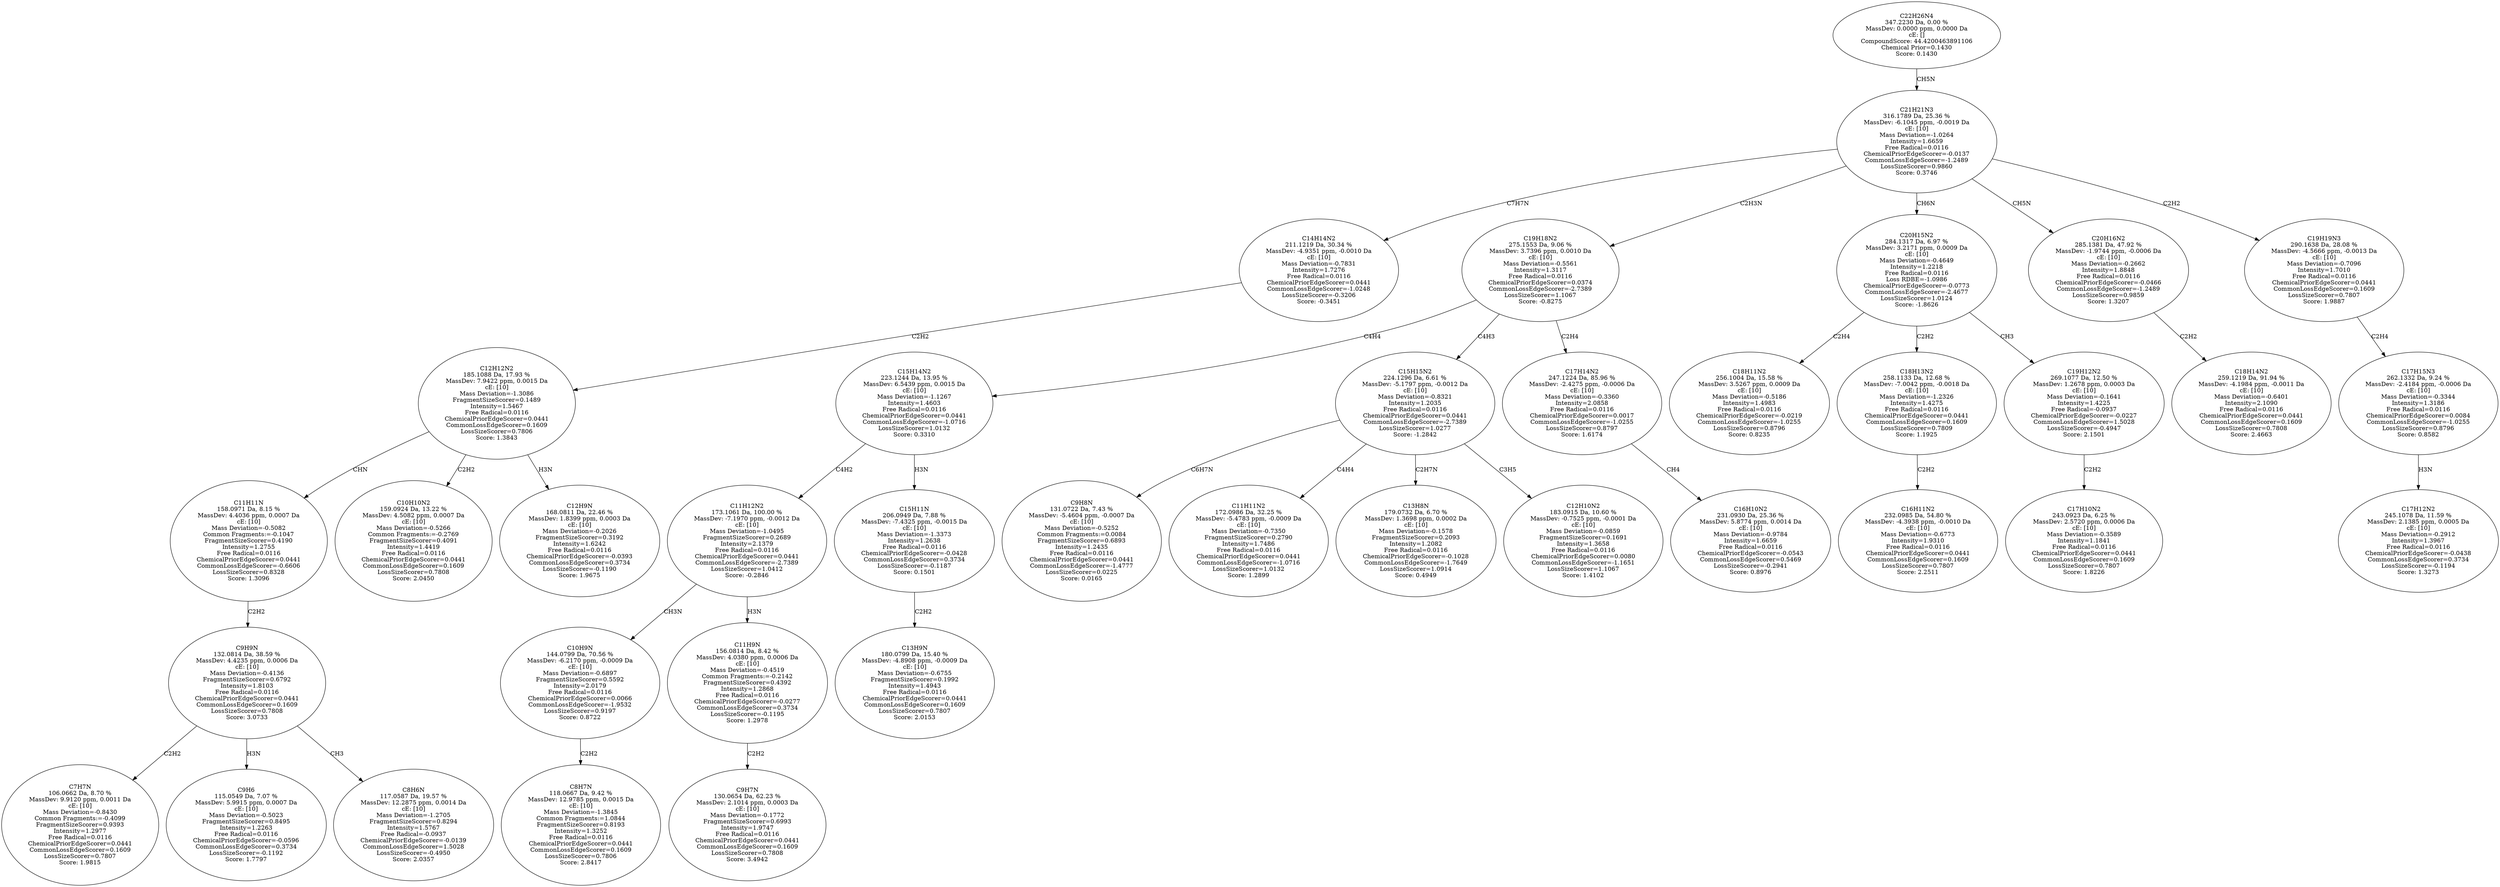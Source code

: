 strict digraph {
v1 [label="C7H7N\n106.0662 Da, 8.70 %\nMassDev: 9.9120 ppm, 0.0011 Da\ncE: [10]\nMass Deviation=-0.8430\nCommon Fragments:=-0.4099\nFragmentSizeScorer=0.9393\nIntensity=1.2977\nFree Radical=0.0116\nChemicalPriorEdgeScorer=0.0441\nCommonLossEdgeScorer=0.1609\nLossSizeScorer=0.7807\nScore: 1.9815"];
v2 [label="C9H6\n115.0549 Da, 7.07 %\nMassDev: 5.9915 ppm, 0.0007 Da\ncE: [10]\nMass Deviation=-0.5023\nFragmentSizeScorer=0.8495\nIntensity=1.2263\nFree Radical=0.0116\nChemicalPriorEdgeScorer=-0.0596\nCommonLossEdgeScorer=0.3734\nLossSizeScorer=-0.1192\nScore: 1.7797"];
v3 [label="C8H6N\n117.0587 Da, 19.57 %\nMassDev: 12.2875 ppm, 0.0014 Da\ncE: [10]\nMass Deviation=-1.2705\nFragmentSizeScorer=0.8294\nIntensity=1.5767\nFree Radical=-0.0937\nChemicalPriorEdgeScorer=-0.0139\nCommonLossEdgeScorer=1.5028\nLossSizeScorer=-0.4950\nScore: 2.0357"];
v4 [label="C9H9N\n132.0814 Da, 38.59 %\nMassDev: 4.4235 ppm, 0.0006 Da\ncE: [10]\nMass Deviation=-0.4136\nFragmentSizeScorer=0.6792\nIntensity=1.8103\nFree Radical=0.0116\nChemicalPriorEdgeScorer=0.0441\nCommonLossEdgeScorer=0.1609\nLossSizeScorer=0.7808\nScore: 3.0733"];
v5 [label="C11H11N\n158.0971 Da, 8.15 %\nMassDev: 4.4036 ppm, 0.0007 Da\ncE: [10]\nMass Deviation=-0.5082\nCommon Fragments:=-0.1047\nFragmentSizeScorer=0.4190\nIntensity=1.2755\nFree Radical=0.0116\nChemicalPriorEdgeScorer=0.0441\nCommonLossEdgeScorer=-0.6606\nLossSizeScorer=0.8328\nScore: 1.3096"];
v6 [label="C10H10N2\n159.0924 Da, 13.22 %\nMassDev: 4.5082 ppm, 0.0007 Da\ncE: [10]\nMass Deviation=-0.5266\nCommon Fragments:=-0.2769\nFragmentSizeScorer=0.4091\nIntensity=1.4419\nFree Radical=0.0116\nChemicalPriorEdgeScorer=0.0441\nCommonLossEdgeScorer=0.1609\nLossSizeScorer=0.7808\nScore: 2.0450"];
v7 [label="C12H9N\n168.0811 Da, 22.46 %\nMassDev: 1.8399 ppm, 0.0003 Da\ncE: [10]\nMass Deviation=-0.2026\nFragmentSizeScorer=0.3192\nIntensity=1.6242\nFree Radical=0.0116\nChemicalPriorEdgeScorer=-0.0393\nCommonLossEdgeScorer=0.3734\nLossSizeScorer=-0.1190\nScore: 1.9675"];
v8 [label="C12H12N2\n185.1088 Da, 17.93 %\nMassDev: 7.9422 ppm, 0.0015 Da\ncE: [10]\nMass Deviation=-1.3086\nFragmentSizeScorer=0.1489\nIntensity=1.5467\nFree Radical=0.0116\nChemicalPriorEdgeScorer=0.0441\nCommonLossEdgeScorer=0.1609\nLossSizeScorer=0.7806\nScore: 1.3843"];
v9 [label="C14H14N2\n211.1219 Da, 30.34 %\nMassDev: -4.9351 ppm, -0.0010 Da\ncE: [10]\nMass Deviation=-0.7831\nIntensity=1.7276\nFree Radical=0.0116\nChemicalPriorEdgeScorer=0.0441\nCommonLossEdgeScorer=-1.0248\nLossSizeScorer=-0.3206\nScore: -0.3451"];
v10 [label="C8H7N\n118.0667 Da, 9.42 %\nMassDev: 12.9785 ppm, 0.0015 Da\ncE: [10]\nMass Deviation=-1.3845\nCommon Fragments:=1.0844\nFragmentSizeScorer=0.8193\nIntensity=1.3252\nFree Radical=0.0116\nChemicalPriorEdgeScorer=0.0441\nCommonLossEdgeScorer=0.1609\nLossSizeScorer=0.7806\nScore: 2.8417"];
v11 [label="C10H9N\n144.0799 Da, 70.56 %\nMassDev: -6.2170 ppm, -0.0009 Da\ncE: [10]\nMass Deviation=-0.6897\nFragmentSizeScorer=0.5592\nIntensity=2.0179\nFree Radical=0.0116\nChemicalPriorEdgeScorer=0.0066\nCommonLossEdgeScorer=-1.9532\nLossSizeScorer=0.9197\nScore: 0.8722"];
v12 [label="C9H7N\n130.0654 Da, 62.23 %\nMassDev: 2.1014 ppm, 0.0003 Da\ncE: [10]\nMass Deviation=-0.1772\nFragmentSizeScorer=0.6993\nIntensity=1.9747\nFree Radical=0.0116\nChemicalPriorEdgeScorer=0.0441\nCommonLossEdgeScorer=0.1609\nLossSizeScorer=0.7808\nScore: 3.4942"];
v13 [label="C11H9N\n156.0814 Da, 8.42 %\nMassDev: 4.0380 ppm, 0.0006 Da\ncE: [10]\nMass Deviation=-0.4519\nCommon Fragments:=-0.2142\nFragmentSizeScorer=0.4392\nIntensity=1.2868\nFree Radical=0.0116\nChemicalPriorEdgeScorer=-0.0277\nCommonLossEdgeScorer=0.3734\nLossSizeScorer=-0.1195\nScore: 1.2978"];
v14 [label="C11H12N2\n173.1061 Da, 100.00 %\nMassDev: -7.1970 ppm, -0.0012 Da\ncE: [10]\nMass Deviation=-1.0495\nFragmentSizeScorer=0.2689\nIntensity=2.1379\nFree Radical=0.0116\nChemicalPriorEdgeScorer=0.0441\nCommonLossEdgeScorer=-2.7389\nLossSizeScorer=1.0412\nScore: -0.2846"];
v15 [label="C13H9N\n180.0799 Da, 15.40 %\nMassDev: -4.8908 ppm, -0.0009 Da\ncE: [10]\nMass Deviation=-0.6755\nFragmentSizeScorer=0.1992\nIntensity=1.4943\nFree Radical=0.0116\nChemicalPriorEdgeScorer=0.0441\nCommonLossEdgeScorer=0.1609\nLossSizeScorer=0.7807\nScore: 2.0153"];
v16 [label="C15H11N\n206.0949 Da, 7.88 %\nMassDev: -7.4325 ppm, -0.0015 Da\ncE: [10]\nMass Deviation=-1.3373\nIntensity=1.2638\nFree Radical=0.0116\nChemicalPriorEdgeScorer=-0.0428\nCommonLossEdgeScorer=0.3734\nLossSizeScorer=-0.1187\nScore: 0.1501"];
v17 [label="C15H14N2\n223.1244 Da, 13.95 %\nMassDev: 6.5439 ppm, 0.0015 Da\ncE: [10]\nMass Deviation=-1.1267\nIntensity=1.4603\nFree Radical=0.0116\nChemicalPriorEdgeScorer=0.0441\nCommonLossEdgeScorer=-1.0716\nLossSizeScorer=1.0132\nScore: 0.3310"];
v18 [label="C9H8N\n131.0722 Da, 7.43 %\nMassDev: -5.4604 ppm, -0.0007 Da\ncE: [10]\nMass Deviation=-0.5252\nCommon Fragments:=0.0084\nFragmentSizeScorer=0.6893\nIntensity=1.2435\nFree Radical=0.0116\nChemicalPriorEdgeScorer=0.0441\nCommonLossEdgeScorer=-1.4777\nLossSizeScorer=0.0225\nScore: 0.0165"];
v19 [label="C11H11N2\n172.0986 Da, 32.25 %\nMassDev: -5.4783 ppm, -0.0009 Da\ncE: [10]\nMass Deviation=-0.7350\nFragmentSizeScorer=0.2790\nIntensity=1.7486\nFree Radical=0.0116\nChemicalPriorEdgeScorer=0.0441\nCommonLossEdgeScorer=-1.0716\nLossSizeScorer=1.0132\nScore: 1.2899"];
v20 [label="C13H8N\n179.0732 Da, 6.70 %\nMassDev: 1.3698 ppm, 0.0002 Da\ncE: [10]\nMass Deviation=-0.1578\nFragmentSizeScorer=0.2093\nIntensity=1.2082\nFree Radical=0.0116\nChemicalPriorEdgeScorer=-0.1028\nCommonLossEdgeScorer=-1.7649\nLossSizeScorer=1.0914\nScore: 0.4949"];
v21 [label="C12H10N2\n183.0915 Da, 10.60 %\nMassDev: -0.7525 ppm, -0.0001 Da\ncE: [10]\nMass Deviation=-0.0859\nFragmentSizeScorer=0.1691\nIntensity=1.3658\nFree Radical=0.0116\nChemicalPriorEdgeScorer=0.0080\nCommonLossEdgeScorer=-1.1651\nLossSizeScorer=1.1067\nScore: 1.4102"];
v22 [label="C15H15N2\n224.1296 Da, 6.61 %\nMassDev: -5.1797 ppm, -0.0012 Da\ncE: [10]\nMass Deviation=-0.8321\nIntensity=1.2035\nFree Radical=0.0116\nChemicalPriorEdgeScorer=0.0441\nCommonLossEdgeScorer=-2.7389\nLossSizeScorer=1.0277\nScore: -1.2842"];
v23 [label="C16H10N2\n231.0930 Da, 25.36 %\nMassDev: 5.8774 ppm, 0.0014 Da\ncE: [10]\nMass Deviation=-0.9784\nIntensity=1.6659\nFree Radical=0.0116\nChemicalPriorEdgeScorer=-0.0543\nCommonLossEdgeScorer=0.5469\nLossSizeScorer=-0.2941\nScore: 0.8976"];
v24 [label="C17H14N2\n247.1224 Da, 85.96 %\nMassDev: -2.4275 ppm, -0.0006 Da\ncE: [10]\nMass Deviation=-0.3360\nIntensity=2.0858\nFree Radical=0.0116\nChemicalPriorEdgeScorer=0.0017\nCommonLossEdgeScorer=-1.0255\nLossSizeScorer=0.8797\nScore: 1.6174"];
v25 [label="C19H18N2\n275.1553 Da, 9.06 %\nMassDev: 3.7396 ppm, 0.0010 Da\ncE: [10]\nMass Deviation=-0.5561\nIntensity=1.3117\nFree Radical=0.0116\nChemicalPriorEdgeScorer=0.0374\nCommonLossEdgeScorer=-2.7389\nLossSizeScorer=1.1067\nScore: -0.8275"];
v26 [label="C18H11N2\n256.1004 Da, 15.58 %\nMassDev: 3.5267 ppm, 0.0009 Da\ncE: [10]\nMass Deviation=-0.5186\nIntensity=1.4983\nFree Radical=0.0116\nChemicalPriorEdgeScorer=-0.0219\nCommonLossEdgeScorer=-1.0255\nLossSizeScorer=0.8796\nScore: 0.8235"];
v27 [label="C16H11N2\n232.0985 Da, 54.80 %\nMassDev: -4.3938 ppm, -0.0010 Da\ncE: [10]\nMass Deviation=-0.6773\nIntensity=1.9310\nFree Radical=0.0116\nChemicalPriorEdgeScorer=0.0441\nCommonLossEdgeScorer=0.1609\nLossSizeScorer=0.7807\nScore: 2.2511"];
v28 [label="C18H13N2\n258.1133 Da, 12.68 %\nMassDev: -7.0042 ppm, -0.0018 Da\ncE: [10]\nMass Deviation=-1.2326\nIntensity=1.4275\nFree Radical=0.0116\nChemicalPriorEdgeScorer=0.0441\nCommonLossEdgeScorer=0.1609\nLossSizeScorer=0.7809\nScore: 1.1925"];
v29 [label="C17H10N2\n243.0923 Da, 6.25 %\nMassDev: 2.5720 ppm, 0.0006 Da\ncE: [10]\nMass Deviation=-0.3589\nIntensity=1.1841\nFree Radical=0.0116\nChemicalPriorEdgeScorer=0.0441\nCommonLossEdgeScorer=0.1609\nLossSizeScorer=0.7807\nScore: 1.8226"];
v30 [label="C19H12N2\n269.1077 Da, 12.50 %\nMassDev: 1.2678 ppm, 0.0003 Da\ncE: [10]\nMass Deviation=-0.1641\nIntensity=1.4225\nFree Radical=-0.0937\nChemicalPriorEdgeScorer=-0.0227\nCommonLossEdgeScorer=1.5028\nLossSizeScorer=-0.4947\nScore: 2.1501"];
v31 [label="C20H15N2\n284.1317 Da, 6.97 %\nMassDev: 3.2171 ppm, 0.0009 Da\ncE: [10]\nMass Deviation=-0.4649\nIntensity=1.2218\nFree Radical=0.0116\nLoss RDBE=-1.0986\nChemicalPriorEdgeScorer=-0.0773\nCommonLossEdgeScorer=-2.4677\nLossSizeScorer=1.0124\nScore: -1.8626"];
v32 [label="C18H14N2\n259.1219 Da, 91.94 %\nMassDev: -4.1984 ppm, -0.0011 Da\ncE: [10]\nMass Deviation=-0.6401\nIntensity=2.1090\nFree Radical=0.0116\nChemicalPriorEdgeScorer=0.0441\nCommonLossEdgeScorer=0.1609\nLossSizeScorer=0.7808\nScore: 2.4663"];
v33 [label="C20H16N2\n285.1381 Da, 47.92 %\nMassDev: -1.9744 ppm, -0.0006 Da\ncE: [10]\nMass Deviation=-0.2662\nIntensity=1.8848\nFree Radical=0.0116\nChemicalPriorEdgeScorer=-0.0466\nCommonLossEdgeScorer=-1.2489\nLossSizeScorer=0.9859\nScore: 1.3207"];
v34 [label="C17H12N2\n245.1078 Da, 11.59 %\nMassDev: 2.1385 ppm, 0.0005 Da\ncE: [10]\nMass Deviation=-0.2912\nIntensity=1.3967\nFree Radical=0.0116\nChemicalPriorEdgeScorer=-0.0438\nCommonLossEdgeScorer=0.3734\nLossSizeScorer=-0.1194\nScore: 1.3273"];
v35 [label="C17H15N3\n262.1332 Da, 9.24 %\nMassDev: -2.4184 ppm, -0.0006 Da\ncE: [10]\nMass Deviation=-0.3344\nIntensity=1.3186\nFree Radical=0.0116\nChemicalPriorEdgeScorer=0.0084\nCommonLossEdgeScorer=-1.0255\nLossSizeScorer=0.8796\nScore: 0.8582"];
v36 [label="C19H19N3\n290.1638 Da, 28.08 %\nMassDev: -4.5666 ppm, -0.0013 Da\ncE: [10]\nMass Deviation=-0.7096\nIntensity=1.7010\nFree Radical=0.0116\nChemicalPriorEdgeScorer=0.0441\nCommonLossEdgeScorer=0.1609\nLossSizeScorer=0.7807\nScore: 1.9887"];
v37 [label="C21H21N3\n316.1789 Da, 25.36 %\nMassDev: -6.1045 ppm, -0.0019 Da\ncE: [10]\nMass Deviation=-1.0264\nIntensity=1.6659\nFree Radical=0.0116\nChemicalPriorEdgeScorer=-0.0137\nCommonLossEdgeScorer=-1.2489\nLossSizeScorer=0.9860\nScore: 0.3746"];
v38 [label="C22H26N4\n347.2230 Da, 0.00 %\nMassDev: 0.0000 ppm, 0.0000 Da\ncE: []\nCompoundScore: 44.4200463891106\nChemical Prior=0.1430\nScore: 0.1430"];
v4 -> v1 [label="C2H2"];
v4 -> v2 [label="H3N"];
v4 -> v3 [label="CH3"];
v5 -> v4 [label="C2H2"];
v8 -> v5 [label="CHN"];
v8 -> v6 [label="C2H2"];
v8 -> v7 [label="H3N"];
v9 -> v8 [label="C2H2"];
v37 -> v9 [label="C7H7N"];
v11 -> v10 [label="C2H2"];
v14 -> v11 [label="CH3N"];
v13 -> v12 [label="C2H2"];
v14 -> v13 [label="H3N"];
v17 -> v14 [label="C4H2"];
v16 -> v15 [label="C2H2"];
v17 -> v16 [label="H3N"];
v25 -> v17 [label="C4H4"];
v22 -> v18 [label="C6H7N"];
v22 -> v19 [label="C4H4"];
v22 -> v20 [label="C2H7N"];
v22 -> v21 [label="C3H5"];
v25 -> v22 [label="C4H3"];
v24 -> v23 [label="CH4"];
v25 -> v24 [label="C2H4"];
v37 -> v25 [label="C2H3N"];
v31 -> v26 [label="C2H4"];
v28 -> v27 [label="C2H2"];
v31 -> v28 [label="C2H2"];
v30 -> v29 [label="C2H2"];
v31 -> v30 [label="CH3"];
v37 -> v31 [label="CH6N"];
v33 -> v32 [label="C2H2"];
v37 -> v33 [label="CH5N"];
v35 -> v34 [label="H3N"];
v36 -> v35 [label="C2H4"];
v37 -> v36 [label="C2H2"];
v38 -> v37 [label="CH5N"];
}